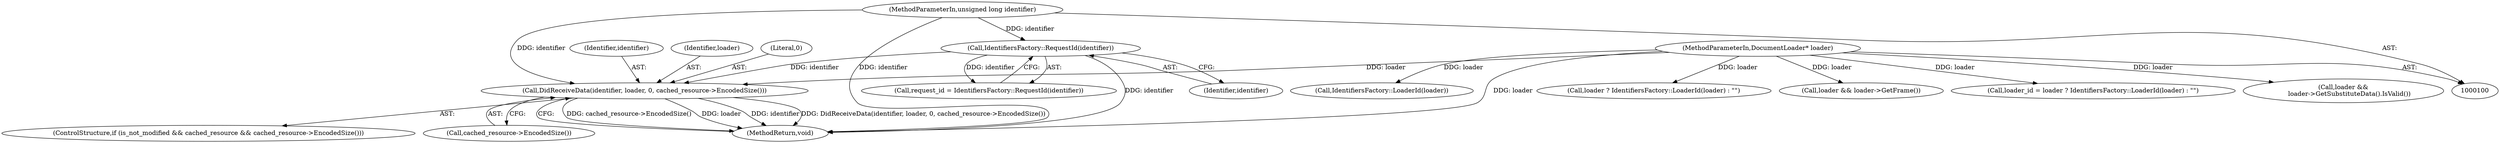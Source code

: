 digraph "0_Chrome_1c40f9042ae2d6ee7483d72998aabb5e73b2ff60_0@API" {
"1000256" [label="(Call,DidReceiveData(identifier, loader, 0, cached_resource->EncodedSize()))"];
"1000109" [label="(Call,IdentifiersFactory::RequestId(identifier))"];
"1000101" [label="(MethodParameterIn,unsigned long identifier)"];
"1000102" [label="(MethodParameterIn,DocumentLoader* loader)"];
"1000197" [label="(Call,loader ? IdentifiersFactory::LoaderId(loader) : \"\")"];
"1000188" [label="(Call,loader && loader->GetFrame())"];
"1000257" [label="(Identifier,identifier)"];
"1000109" [label="(Call,IdentifiersFactory::RequestId(identifier))"];
"1000250" [label="(ControlStructure,if (is_not_modified && cached_resource && cached_resource->EncodedSize()))"];
"1000260" [label="(Call,cached_resource->EncodedSize())"];
"1000102" [label="(MethodParameterIn,DocumentLoader* loader)"];
"1000110" [label="(Identifier,identifier)"];
"1000258" [label="(Identifier,loader)"];
"1000261" [label="(MethodReturn,void)"];
"1000101" [label="(MethodParameterIn,unsigned long identifier)"];
"1000195" [label="(Call,loader_id = loader ? IdentifiersFactory::LoaderId(loader) : \"\")"];
"1000259" [label="(Literal,0)"];
"1000256" [label="(Call,DidReceiveData(identifier, loader, 0, cached_resource->EncodedSize()))"];
"1000175" [label="(Call,loader &&\n      loader->GetSubstituteData().IsValid())"];
"1000199" [label="(Call,IdentifiersFactory::LoaderId(loader))"];
"1000107" [label="(Call,request_id = IdentifiersFactory::RequestId(identifier))"];
"1000256" -> "1000250"  [label="AST: "];
"1000256" -> "1000260"  [label="CFG: "];
"1000257" -> "1000256"  [label="AST: "];
"1000258" -> "1000256"  [label="AST: "];
"1000259" -> "1000256"  [label="AST: "];
"1000260" -> "1000256"  [label="AST: "];
"1000261" -> "1000256"  [label="CFG: "];
"1000256" -> "1000261"  [label="DDG: cached_resource->EncodedSize()"];
"1000256" -> "1000261"  [label="DDG: loader"];
"1000256" -> "1000261"  [label="DDG: identifier"];
"1000256" -> "1000261"  [label="DDG: DidReceiveData(identifier, loader, 0, cached_resource->EncodedSize())"];
"1000109" -> "1000256"  [label="DDG: identifier"];
"1000101" -> "1000256"  [label="DDG: identifier"];
"1000102" -> "1000256"  [label="DDG: loader"];
"1000109" -> "1000107"  [label="AST: "];
"1000109" -> "1000110"  [label="CFG: "];
"1000110" -> "1000109"  [label="AST: "];
"1000107" -> "1000109"  [label="CFG: "];
"1000109" -> "1000261"  [label="DDG: identifier"];
"1000109" -> "1000107"  [label="DDG: identifier"];
"1000101" -> "1000109"  [label="DDG: identifier"];
"1000101" -> "1000100"  [label="AST: "];
"1000101" -> "1000261"  [label="DDG: identifier"];
"1000102" -> "1000100"  [label="AST: "];
"1000102" -> "1000261"  [label="DDG: loader"];
"1000102" -> "1000175"  [label="DDG: loader"];
"1000102" -> "1000188"  [label="DDG: loader"];
"1000102" -> "1000195"  [label="DDG: loader"];
"1000102" -> "1000197"  [label="DDG: loader"];
"1000102" -> "1000199"  [label="DDG: loader"];
}
